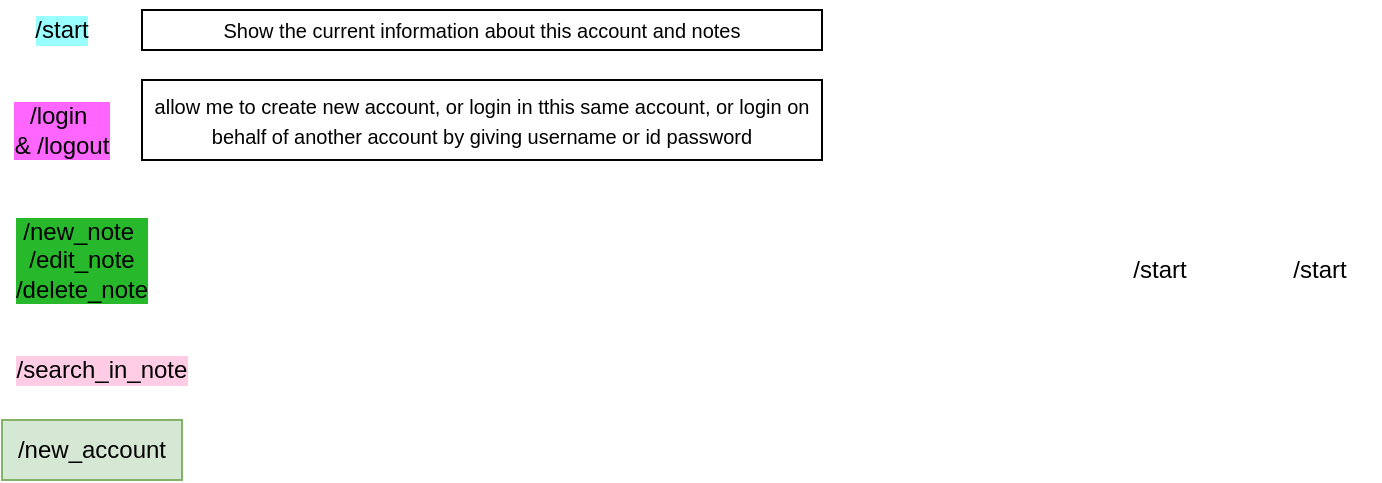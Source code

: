 <mxfile>
    <diagram id="5bf3sSo5Uf4EVB69YqOx" name="Page-1">
        <mxGraphModel dx="818" dy="461" grid="1" gridSize="10" guides="1" tooltips="1" connect="1" arrows="1" fold="1" page="1" pageScale="1" pageWidth="1169" pageHeight="827" math="0" shadow="0">
            <root>
                <mxCell id="0"/>
                <mxCell id="1" parent="0"/>
                <mxCell id="3" value="/start" style="text;html=1;align=center;verticalAlign=middle;whiteSpace=wrap;rounded=0;labelBackgroundColor=#99FFFF;" parent="1" vertex="1">
                    <mxGeometry width="60" height="30" as="geometry"/>
                </mxCell>
                <mxCell id="5" value="/login&amp;nbsp;&lt;div&gt;&amp;amp;&amp;nbsp;&lt;span style=&quot;&quot;&gt;/logout&lt;/span&gt;&lt;/div&gt;" style="text;html=1;align=center;verticalAlign=middle;whiteSpace=wrap;rounded=0;labelBackgroundColor=#FF66FF;" parent="1" vertex="1">
                    <mxGeometry y="50" width="60" height="30" as="geometry"/>
                </mxCell>
                <mxCell id="6" value="/new_note&amp;nbsp;&lt;div&gt;/edit_note&lt;/div&gt;&lt;div&gt;/delete_note&lt;/div&gt;" style="text;html=1;align=center;verticalAlign=middle;whiteSpace=wrap;rounded=0;labelBackgroundColor=light-dark(#28b82b, #ededed);" parent="1" vertex="1">
                    <mxGeometry x="10" y="100" width="60" height="60" as="geometry"/>
                </mxCell>
                <mxCell id="7" value="/start" style="text;html=1;align=center;verticalAlign=middle;whiteSpace=wrap;rounded=0;" parent="1" vertex="1">
                    <mxGeometry x="629" y="120" width="60" height="30" as="geometry"/>
                </mxCell>
                <mxCell id="8" value="/search_in_note" style="text;html=1;align=center;verticalAlign=middle;whiteSpace=wrap;rounded=0;labelBackgroundColor=#FFCCE6;" parent="1" vertex="1">
                    <mxGeometry x="20" y="170" width="60" height="30" as="geometry"/>
                </mxCell>
                <mxCell id="9" value="/start" style="text;html=1;align=center;verticalAlign=middle;whiteSpace=wrap;rounded=0;" parent="1" vertex="1">
                    <mxGeometry x="549" y="120" width="60" height="30" as="geometry"/>
                </mxCell>
                <mxCell id="13" value="&lt;font style=&quot;font-size: 10px;&quot;&gt;Show the current information about this account and notes&lt;/font&gt;" style="rounded=0;whiteSpace=wrap;html=1;" parent="1" vertex="1">
                    <mxGeometry x="70" y="5" width="340" height="20" as="geometry"/>
                </mxCell>
                <mxCell id="14" value="&lt;font style=&quot;font-size: 10px;&quot;&gt;allow me to create new account, or login in tthis same account, or login on behalf of another account by giving username or id password&lt;/font&gt;" style="rounded=0;whiteSpace=wrap;html=1;" parent="1" vertex="1">
                    <mxGeometry x="70" y="40" width="340" height="40" as="geometry"/>
                </mxCell>
                <mxCell id="15" value="/new_account" style="rounded=0;whiteSpace=wrap;html=1;fillColor=#d5e8d4;strokeColor=#82b366;" vertex="1" parent="1">
                    <mxGeometry y="210" width="90" height="30" as="geometry"/>
                </mxCell>
            </root>
        </mxGraphModel>
    </diagram>
</mxfile>